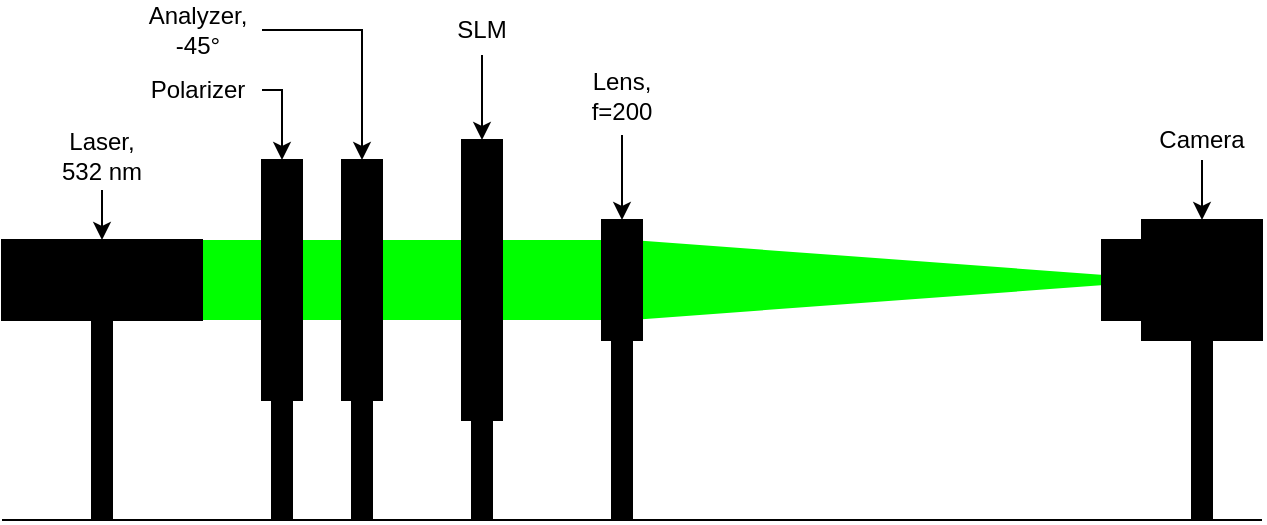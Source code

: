 <mxfile>
    <diagram id="SL8H2ZP1onxJy9nslx8K" name="Page-1">
        <mxGraphModel dx="796" dy="382" grid="1" gridSize="10" guides="1" tooltips="1" connect="1" arrows="1" fold="1" page="1" pageScale="1" pageWidth="827" pageHeight="1169" math="0" shadow="0">
            <root>
                <mxCell id="0"/>
                <mxCell id="1" parent="0"/>
                <mxCell id="NaqtpgOzilmIxhuoCxP4-29" value="" style="triangle;whiteSpace=wrap;html=1;fillColor=#00FF00;strokeColor=none;rounded=0;" parent="1" vertex="1">
                    <mxGeometry x="355" y="260" width="270" height="40" as="geometry"/>
                </mxCell>
                <mxCell id="NaqtpgOzilmIxhuoCxP4-7" value="" style="rounded=0;whiteSpace=wrap;html=1;strokeColor=none;fillColor=#00FF00;" parent="1" vertex="1">
                    <mxGeometry x="140" y="260" width="30" height="40" as="geometry"/>
                </mxCell>
                <mxCell id="13" value="" style="rounded=0;whiteSpace=wrap;html=1;strokeColor=none;fillColor=#00FF00;" parent="1" vertex="1">
                    <mxGeometry x="190" y="260" width="20" height="40" as="geometry"/>
                </mxCell>
                <mxCell id="24" value="" style="rounded=0;whiteSpace=wrap;html=1;strokeColor=none;fillColor=#00FF00;" parent="1" vertex="1">
                    <mxGeometry x="230" y="260" width="40" height="40" as="geometry"/>
                </mxCell>
                <mxCell id="26" value="" style="rounded=0;whiteSpace=wrap;html=1;strokeColor=none;fillColor=#00FF00;" parent="1" vertex="1">
                    <mxGeometry x="290" y="260" width="50" height="40" as="geometry"/>
                </mxCell>
                <mxCell id="NaqtpgOzilmIxhuoCxP4-1" value="" style="endArrow=none;html=1;rounded=0;" parent="1" edge="1">
                    <mxGeometry width="50" height="50" relative="1" as="geometry">
                        <mxPoint x="40" y="400" as="sourcePoint"/>
                        <mxPoint x="670" y="400" as="targetPoint"/>
                    </mxGeometry>
                </mxCell>
                <mxCell id="NaqtpgOzilmIxhuoCxP4-10" value="" style="rounded=0;whiteSpace=wrap;html=1;fillColor=#000000;" parent="1" vertex="1">
                    <mxGeometry x="85" y="300" width="10" height="100" as="geometry"/>
                </mxCell>
                <mxCell id="NaqtpgOzilmIxhuoCxP4-16" value="" style="rounded=0;whiteSpace=wrap;html=1;fillColor=#000000;" parent="1" vertex="1">
                    <mxGeometry x="635" y="310" width="10" height="90" as="geometry"/>
                </mxCell>
                <mxCell id="NaqtpgOzilmIxhuoCxP4-18" value="" style="rounded=0;whiteSpace=wrap;html=1;fillColor=#000000;" parent="1" vertex="1">
                    <mxGeometry x="345" y="310" width="10" height="90" as="geometry"/>
                </mxCell>
                <mxCell id="NaqtpgOzilmIxhuoCxP4-52" style="edgeStyle=orthogonalEdgeStyle;rounded=0;orthogonalLoop=1;jettySize=auto;html=1;exitX=0.5;exitY=1;exitDx=0;exitDy=0;entryX=0.5;entryY=0;entryDx=0;entryDy=0;" parent="1" source="NaqtpgOzilmIxhuoCxP4-32" target="NaqtpgOzilmIxhuoCxP4-3" edge="1">
                    <mxGeometry relative="1" as="geometry"/>
                </mxCell>
                <mxCell id="NaqtpgOzilmIxhuoCxP4-32" value="&lt;div&gt;Laser,&lt;/div&gt;&lt;div&gt;532 nm&lt;/div&gt;" style="text;html=1;strokeColor=none;fillColor=none;align=center;verticalAlign=middle;whiteSpace=wrap;rounded=0;" parent="1" vertex="1">
                    <mxGeometry x="60" y="200" width="60" height="35" as="geometry"/>
                </mxCell>
                <mxCell id="11" value="" style="edgeStyle=none;html=1;rounded=0;" parent="1" source="NaqtpgOzilmIxhuoCxP4-38" target="NaqtpgOzilmIxhuoCxP4-23" edge="1">
                    <mxGeometry relative="1" as="geometry"/>
                </mxCell>
                <mxCell id="NaqtpgOzilmIxhuoCxP4-38" value="&lt;div&gt;Lens,&lt;/div&gt;&lt;div&gt;f=200&lt;br&gt;&lt;/div&gt;" style="text;html=1;strokeColor=none;fillColor=none;align=center;verticalAlign=middle;whiteSpace=wrap;rounded=0;" parent="1" vertex="1">
                    <mxGeometry x="320" y="167.5" width="60" height="40" as="geometry"/>
                </mxCell>
                <mxCell id="NaqtpgOzilmIxhuoCxP4-23" value="" style="rounded=0;whiteSpace=wrap;html=1;fillColor=#000000;" parent="1" vertex="1">
                    <mxGeometry x="340" y="250" width="20" height="60" as="geometry"/>
                </mxCell>
                <mxCell id="NaqtpgOzilmIxhuoCxP4-15" value="" style="rounded=0;whiteSpace=wrap;html=1;fillColor=#000000;" parent="1" vertex="1">
                    <mxGeometry x="590" y="260" width="20" height="40" as="geometry"/>
                </mxCell>
                <mxCell id="NaqtpgOzilmIxhuoCxP4-14" value="" style="rounded=0;whiteSpace=wrap;html=1;fillColor=#000000;" parent="1" vertex="1">
                    <mxGeometry x="610" y="250" width="60" height="60" as="geometry"/>
                </mxCell>
                <mxCell id="NaqtpgOzilmIxhuoCxP4-3" value="" style="rounded=0;whiteSpace=wrap;html=1;fillColor=#000000;" parent="1" vertex="1">
                    <mxGeometry x="40" y="260" width="100" height="40" as="geometry"/>
                </mxCell>
                <mxCell id="NaqtpgOzilmIxhuoCxP4-55" value="" style="edgeStyle=orthogonalEdgeStyle;rounded=0;orthogonalLoop=1;jettySize=auto;html=1;" parent="1" source="NaqtpgOzilmIxhuoCxP4-54" target="NaqtpgOzilmIxhuoCxP4-14" edge="1">
                    <mxGeometry relative="1" as="geometry"/>
                </mxCell>
                <mxCell id="NaqtpgOzilmIxhuoCxP4-54" value="Camera" style="text;html=1;strokeColor=none;fillColor=none;align=center;verticalAlign=middle;whiteSpace=wrap;rounded=0;" parent="1" vertex="1">
                    <mxGeometry x="610" y="200" width="60" height="20" as="geometry"/>
                </mxCell>
                <mxCell id="15" value="" style="rounded=0;whiteSpace=wrap;html=1;fillColor=#000000;" parent="1" vertex="1">
                    <mxGeometry x="175" y="340" width="10" height="60" as="geometry"/>
                </mxCell>
                <mxCell id="16" value="" style="rounded=0;whiteSpace=wrap;html=1;fillColor=#000000;" parent="1" vertex="1">
                    <mxGeometry x="215" y="340" width="10" height="60" as="geometry"/>
                </mxCell>
                <mxCell id="17" style="edgeStyle=orthogonalEdgeStyle;rounded=0;orthogonalLoop=1;jettySize=auto;html=1;exitX=1;exitY=0.5;exitDx=0;exitDy=0;entryX=0.5;entryY=0;entryDx=0;entryDy=0;" parent="1" source="18" target="22" edge="1">
                    <mxGeometry relative="1" as="geometry"/>
                </mxCell>
                <mxCell id="18" value="Polarizer" style="text;html=1;strokeColor=none;fillColor=none;align=center;verticalAlign=middle;whiteSpace=wrap;rounded=0;" parent="1" vertex="1">
                    <mxGeometry x="106" y="170" width="64" height="30" as="geometry"/>
                </mxCell>
                <mxCell id="20" style="edgeStyle=orthogonalEdgeStyle;rounded=0;orthogonalLoop=1;jettySize=auto;html=1;exitX=1;exitY=0.5;exitDx=0;exitDy=0;entryX=0.5;entryY=0;entryDx=0;entryDy=0;" parent="1" source="21" target="23" edge="1">
                    <mxGeometry relative="1" as="geometry">
                        <mxPoint x="175" y="145" as="sourcePoint"/>
                    </mxGeometry>
                </mxCell>
                <mxCell id="21" value="Analyzer,&lt;br&gt;-45°" style="text;html=1;strokeColor=none;fillColor=none;align=center;verticalAlign=middle;whiteSpace=wrap;rounded=0;" parent="1" vertex="1">
                    <mxGeometry x="106" y="140" width="64" height="30" as="geometry"/>
                </mxCell>
                <mxCell id="22" value="" style="rounded=0;whiteSpace=wrap;html=1;fillColor=#000000;" parent="1" vertex="1">
                    <mxGeometry x="170" y="220" width="20" height="120" as="geometry"/>
                </mxCell>
                <mxCell id="23" value="" style="rounded=0;whiteSpace=wrap;html=1;fillColor=#000000;" parent="1" vertex="1">
                    <mxGeometry x="210" y="220" width="20" height="120" as="geometry"/>
                </mxCell>
                <mxCell id="25" value="" style="rounded=0;whiteSpace=wrap;html=1;fillColor=#000000;" parent="1" vertex="1">
                    <mxGeometry x="275" y="350" width="10" height="50" as="geometry"/>
                </mxCell>
                <mxCell id="27" style="edgeStyle=orthogonalEdgeStyle;rounded=0;orthogonalLoop=1;jettySize=auto;html=1;exitX=0.5;exitY=1;exitDx=0;exitDy=0;" parent="1" source="28" target="29" edge="1">
                    <mxGeometry relative="1" as="geometry"/>
                </mxCell>
                <mxCell id="28" value="SLM" style="text;html=1;strokeColor=none;fillColor=none;align=center;verticalAlign=middle;whiteSpace=wrap;rounded=0;" parent="1" vertex="1">
                    <mxGeometry x="250" y="142.5" width="60" height="25" as="geometry"/>
                </mxCell>
                <mxCell id="29" value="" style="rounded=0;whiteSpace=wrap;html=1;fillColor=#000000;" parent="1" vertex="1">
                    <mxGeometry x="270" y="210" width="20" height="140" as="geometry"/>
                </mxCell>
            </root>
        </mxGraphModel>
    </diagram>
</mxfile>